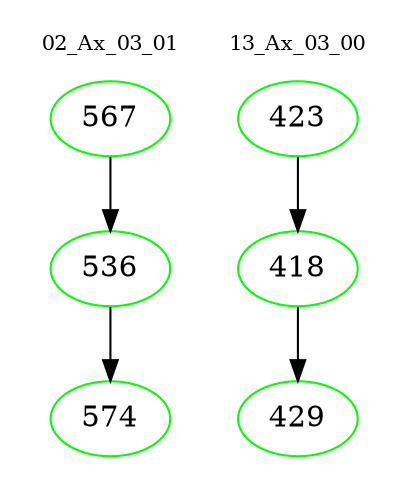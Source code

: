 digraph{
subgraph cluster_0 {
color = white
label = "02_Ax_03_01";
fontsize=10;
T0_567 [label="567", color="green"]
T0_567 -> T0_536 [color="black"]
T0_536 [label="536", color="green"]
T0_536 -> T0_574 [color="black"]
T0_574 [label="574", color="green"]
}
subgraph cluster_1 {
color = white
label = "13_Ax_03_00";
fontsize=10;
T1_423 [label="423", color="green"]
T1_423 -> T1_418 [color="black"]
T1_418 [label="418", color="green"]
T1_418 -> T1_429 [color="black"]
T1_429 [label="429", color="green"]
}
}
